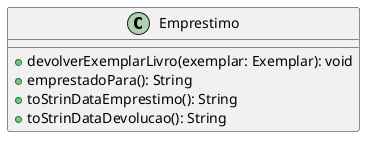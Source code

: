 @startuml

class Emprestimo {
    +devolverExemplarLivro(exemplar: Exemplar): void
        +emprestadoPara(): String
        +toStrinDataEmprestimo(): String
        +toStrinDataDevolucao(): String
}

@enduml